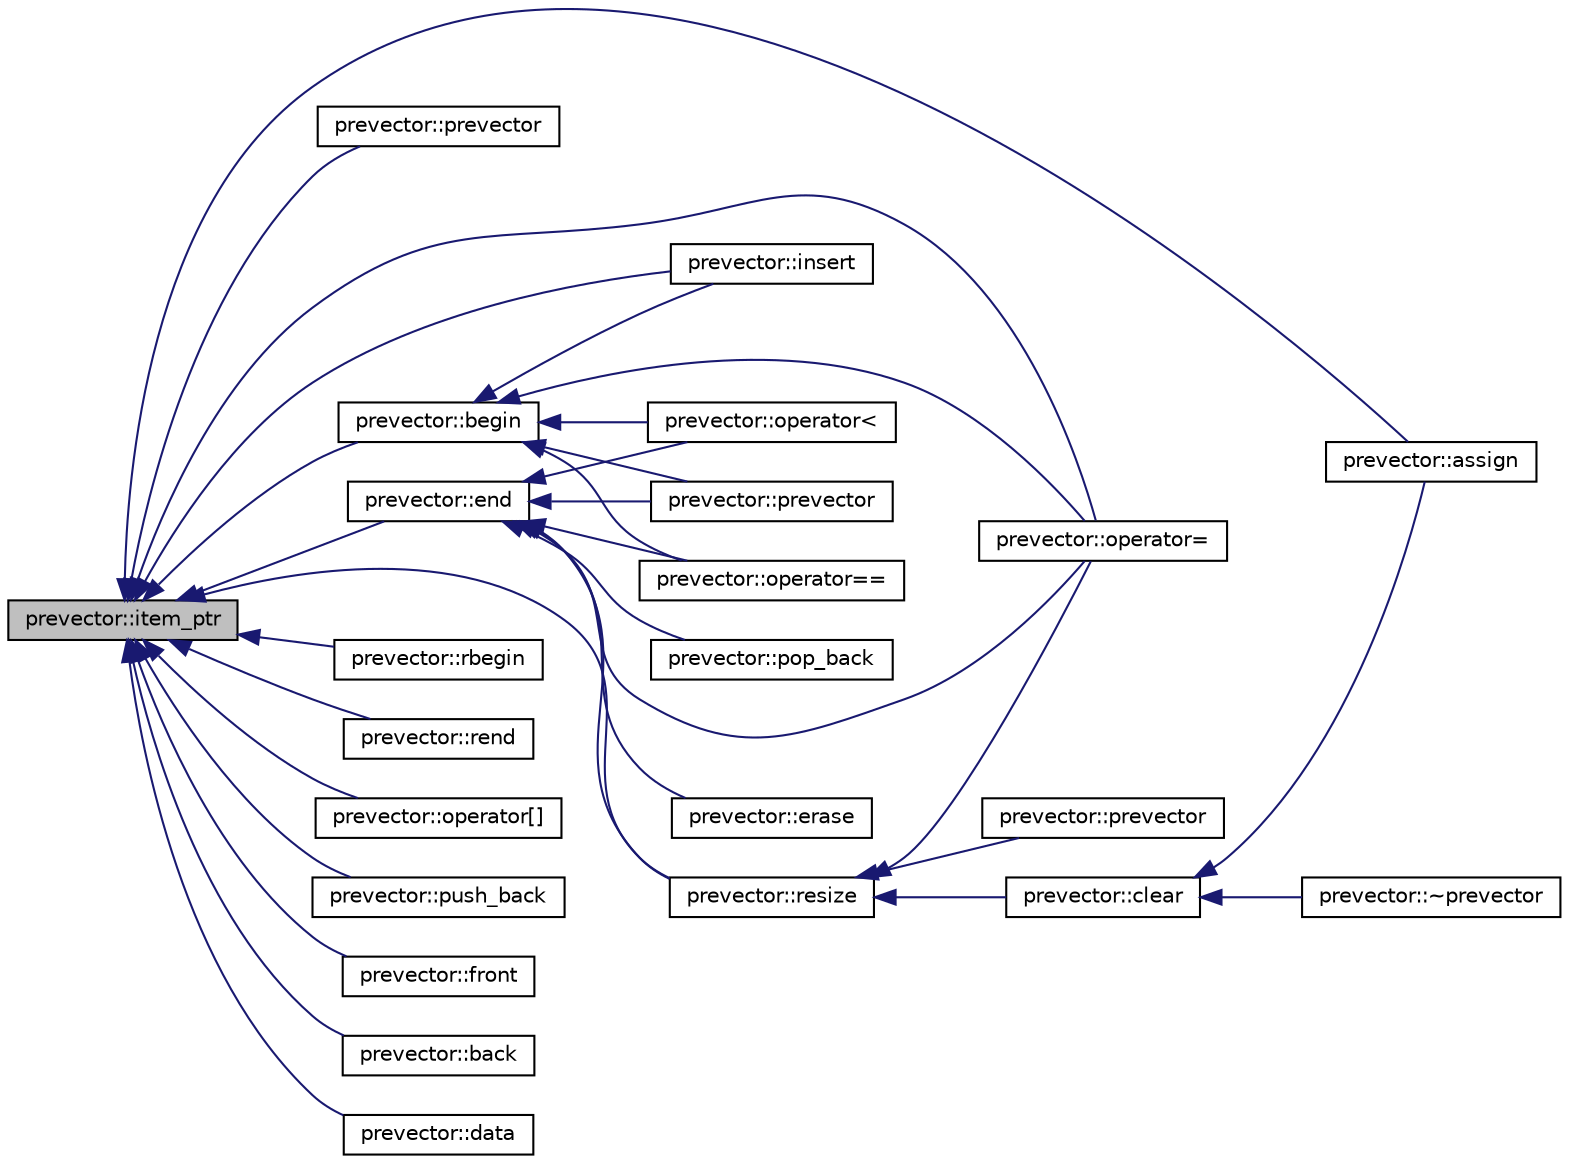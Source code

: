digraph "prevector::item_ptr"
{
  edge [fontname="Helvetica",fontsize="10",labelfontname="Helvetica",labelfontsize="10"];
  node [fontname="Helvetica",fontsize="10",shape=record];
  rankdir="LR";
  Node404 [label="prevector::item_ptr",height=0.2,width=0.4,color="black", fillcolor="grey75", style="filled", fontcolor="black"];
  Node404 -> Node405 [dir="back",color="midnightblue",fontsize="10",style="solid",fontname="Helvetica"];
  Node405 [label="prevector::assign",height=0.2,width=0.4,color="black", fillcolor="white", style="filled",URL="$de/d38/classprevector.html#aecbf4de43de23c1b01a2e39bf974f14e"];
  Node404 -> Node406 [dir="back",color="midnightblue",fontsize="10",style="solid",fontname="Helvetica"];
  Node406 [label="prevector::prevector",height=0.2,width=0.4,color="black", fillcolor="white", style="filled",URL="$de/d38/classprevector.html#a044c7d0d417476bb08cc8c9b33755cac"];
  Node404 -> Node407 [dir="back",color="midnightblue",fontsize="10",style="solid",fontname="Helvetica"];
  Node407 [label="prevector::operator=",height=0.2,width=0.4,color="black", fillcolor="white", style="filled",URL="$de/d38/classprevector.html#a325af27672f21e7f2a01d8cdae7abba8"];
  Node404 -> Node408 [dir="back",color="midnightblue",fontsize="10",style="solid",fontname="Helvetica"];
  Node408 [label="prevector::begin",height=0.2,width=0.4,color="black", fillcolor="white", style="filled",URL="$de/d38/classprevector.html#aa9210cbe708412a70868d6e0bca844c9"];
  Node408 -> Node409 [dir="back",color="midnightblue",fontsize="10",style="solid",fontname="Helvetica"];
  Node409 [label="prevector::prevector",height=0.2,width=0.4,color="black", fillcolor="white", style="filled",URL="$de/d38/classprevector.html#abab195dce86a4b44bab7a5e9809a522c"];
  Node408 -> Node407 [dir="back",color="midnightblue",fontsize="10",style="solid",fontname="Helvetica"];
  Node408 -> Node410 [dir="back",color="midnightblue",fontsize="10",style="solid",fontname="Helvetica"];
  Node410 [label="prevector::insert",height=0.2,width=0.4,color="black", fillcolor="white", style="filled",URL="$de/d38/classprevector.html#ad4f368a9aa3f0f650e1b2a0894dafe51"];
  Node408 -> Node411 [dir="back",color="midnightblue",fontsize="10",style="solid",fontname="Helvetica"];
  Node411 [label="prevector::operator==",height=0.2,width=0.4,color="black", fillcolor="white", style="filled",URL="$de/d38/classprevector.html#a6de6f6aff0a0ca527754020dbb26f7ab"];
  Node408 -> Node412 [dir="back",color="midnightblue",fontsize="10",style="solid",fontname="Helvetica"];
  Node412 [label="prevector::operator\<",height=0.2,width=0.4,color="black", fillcolor="white", style="filled",URL="$de/d38/classprevector.html#aa599ca1a3ab1fef2736b831ffed19d04"];
  Node404 -> Node413 [dir="back",color="midnightblue",fontsize="10",style="solid",fontname="Helvetica"];
  Node413 [label="prevector::end",height=0.2,width=0.4,color="black", fillcolor="white", style="filled",URL="$de/d38/classprevector.html#aab7f6e13a3cac85cc340fc6b90c5365c"];
  Node413 -> Node409 [dir="back",color="midnightblue",fontsize="10",style="solid",fontname="Helvetica"];
  Node413 -> Node407 [dir="back",color="midnightblue",fontsize="10",style="solid",fontname="Helvetica"];
  Node413 -> Node414 [dir="back",color="midnightblue",fontsize="10",style="solid",fontname="Helvetica"];
  Node414 [label="prevector::resize",height=0.2,width=0.4,color="black", fillcolor="white", style="filled",URL="$de/d38/classprevector.html#ad2d97a45e0d2872260e868a540d31860"];
  Node414 -> Node415 [dir="back",color="midnightblue",fontsize="10",style="solid",fontname="Helvetica"];
  Node415 [label="prevector::prevector",height=0.2,width=0.4,color="black", fillcolor="white", style="filled",URL="$de/d38/classprevector.html#a0c428e879c43daac251d6fbbc2ab7b54"];
  Node414 -> Node407 [dir="back",color="midnightblue",fontsize="10",style="solid",fontname="Helvetica"];
  Node414 -> Node416 [dir="back",color="midnightblue",fontsize="10",style="solid",fontname="Helvetica"];
  Node416 [label="prevector::clear",height=0.2,width=0.4,color="black", fillcolor="white", style="filled",URL="$de/d38/classprevector.html#a412f07b8bf5485dabe2fe9d6d5dfe763"];
  Node416 -> Node405 [dir="back",color="midnightblue",fontsize="10",style="solid",fontname="Helvetica"];
  Node416 -> Node417 [dir="back",color="midnightblue",fontsize="10",style="solid",fontname="Helvetica"];
  Node417 [label="prevector::~prevector",height=0.2,width=0.4,color="black", fillcolor="white", style="filled",URL="$de/d38/classprevector.html#a507bc6d153e291d93c885162e3a3a8f7"];
  Node413 -> Node418 [dir="back",color="midnightblue",fontsize="10",style="solid",fontname="Helvetica"];
  Node418 [label="prevector::erase",height=0.2,width=0.4,color="black", fillcolor="white", style="filled",URL="$de/d38/classprevector.html#a1bcffc1a855e24c2ac67b11f55d80d5f"];
  Node413 -> Node419 [dir="back",color="midnightblue",fontsize="10",style="solid",fontname="Helvetica"];
  Node419 [label="prevector::pop_back",height=0.2,width=0.4,color="black", fillcolor="white", style="filled",URL="$de/d38/classprevector.html#a14e92ae67d4f110c66fe8c430f44a027"];
  Node413 -> Node411 [dir="back",color="midnightblue",fontsize="10",style="solid",fontname="Helvetica"];
  Node413 -> Node412 [dir="back",color="midnightblue",fontsize="10",style="solid",fontname="Helvetica"];
  Node404 -> Node420 [dir="back",color="midnightblue",fontsize="10",style="solid",fontname="Helvetica"];
  Node420 [label="prevector::rbegin",height=0.2,width=0.4,color="black", fillcolor="white", style="filled",URL="$de/d38/classprevector.html#ada5a19cb7dfa0271119cfd17e2bf51e1"];
  Node404 -> Node421 [dir="back",color="midnightblue",fontsize="10",style="solid",fontname="Helvetica"];
  Node421 [label="prevector::rend",height=0.2,width=0.4,color="black", fillcolor="white", style="filled",URL="$de/d38/classprevector.html#a6653d7df565bf668685a418714e3d712"];
  Node404 -> Node422 [dir="back",color="midnightblue",fontsize="10",style="solid",fontname="Helvetica"];
  Node422 [label="prevector::operator[]",height=0.2,width=0.4,color="black", fillcolor="white", style="filled",URL="$de/d38/classprevector.html#a06c929a30caa5842da7828e113030791"];
  Node404 -> Node414 [dir="back",color="midnightblue",fontsize="10",style="solid",fontname="Helvetica"];
  Node404 -> Node410 [dir="back",color="midnightblue",fontsize="10",style="solid",fontname="Helvetica"];
  Node404 -> Node423 [dir="back",color="midnightblue",fontsize="10",style="solid",fontname="Helvetica"];
  Node423 [label="prevector::push_back",height=0.2,width=0.4,color="black", fillcolor="white", style="filled",URL="$de/d38/classprevector.html#af34b1eea43f461465aa29fe7ca67449d"];
  Node404 -> Node424 [dir="back",color="midnightblue",fontsize="10",style="solid",fontname="Helvetica"];
  Node424 [label="prevector::front",height=0.2,width=0.4,color="black", fillcolor="white", style="filled",URL="$de/d38/classprevector.html#acb71926f63896b2bd6f4da4ffe515d19"];
  Node404 -> Node425 [dir="back",color="midnightblue",fontsize="10",style="solid",fontname="Helvetica"];
  Node425 [label="prevector::back",height=0.2,width=0.4,color="black", fillcolor="white", style="filled",URL="$de/d38/classprevector.html#a9ff352b7b4f87eb70f0e79547d6f5314"];
  Node404 -> Node426 [dir="back",color="midnightblue",fontsize="10",style="solid",fontname="Helvetica"];
  Node426 [label="prevector::data",height=0.2,width=0.4,color="black", fillcolor="white", style="filled",URL="$de/d38/classprevector.html#a9fbdc01ee822a8e4fc6a83e7899975f4"];
}
